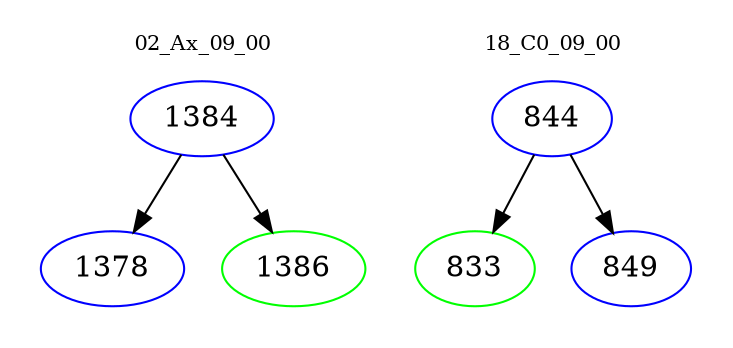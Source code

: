 digraph{
subgraph cluster_0 {
color = white
label = "02_Ax_09_00";
fontsize=10;
T0_1384 [label="1384", color="blue"]
T0_1384 -> T0_1378 [color="black"]
T0_1378 [label="1378", color="blue"]
T0_1384 -> T0_1386 [color="black"]
T0_1386 [label="1386", color="green"]
}
subgraph cluster_1 {
color = white
label = "18_C0_09_00";
fontsize=10;
T1_844 [label="844", color="blue"]
T1_844 -> T1_833 [color="black"]
T1_833 [label="833", color="green"]
T1_844 -> T1_849 [color="black"]
T1_849 [label="849", color="blue"]
}
}
